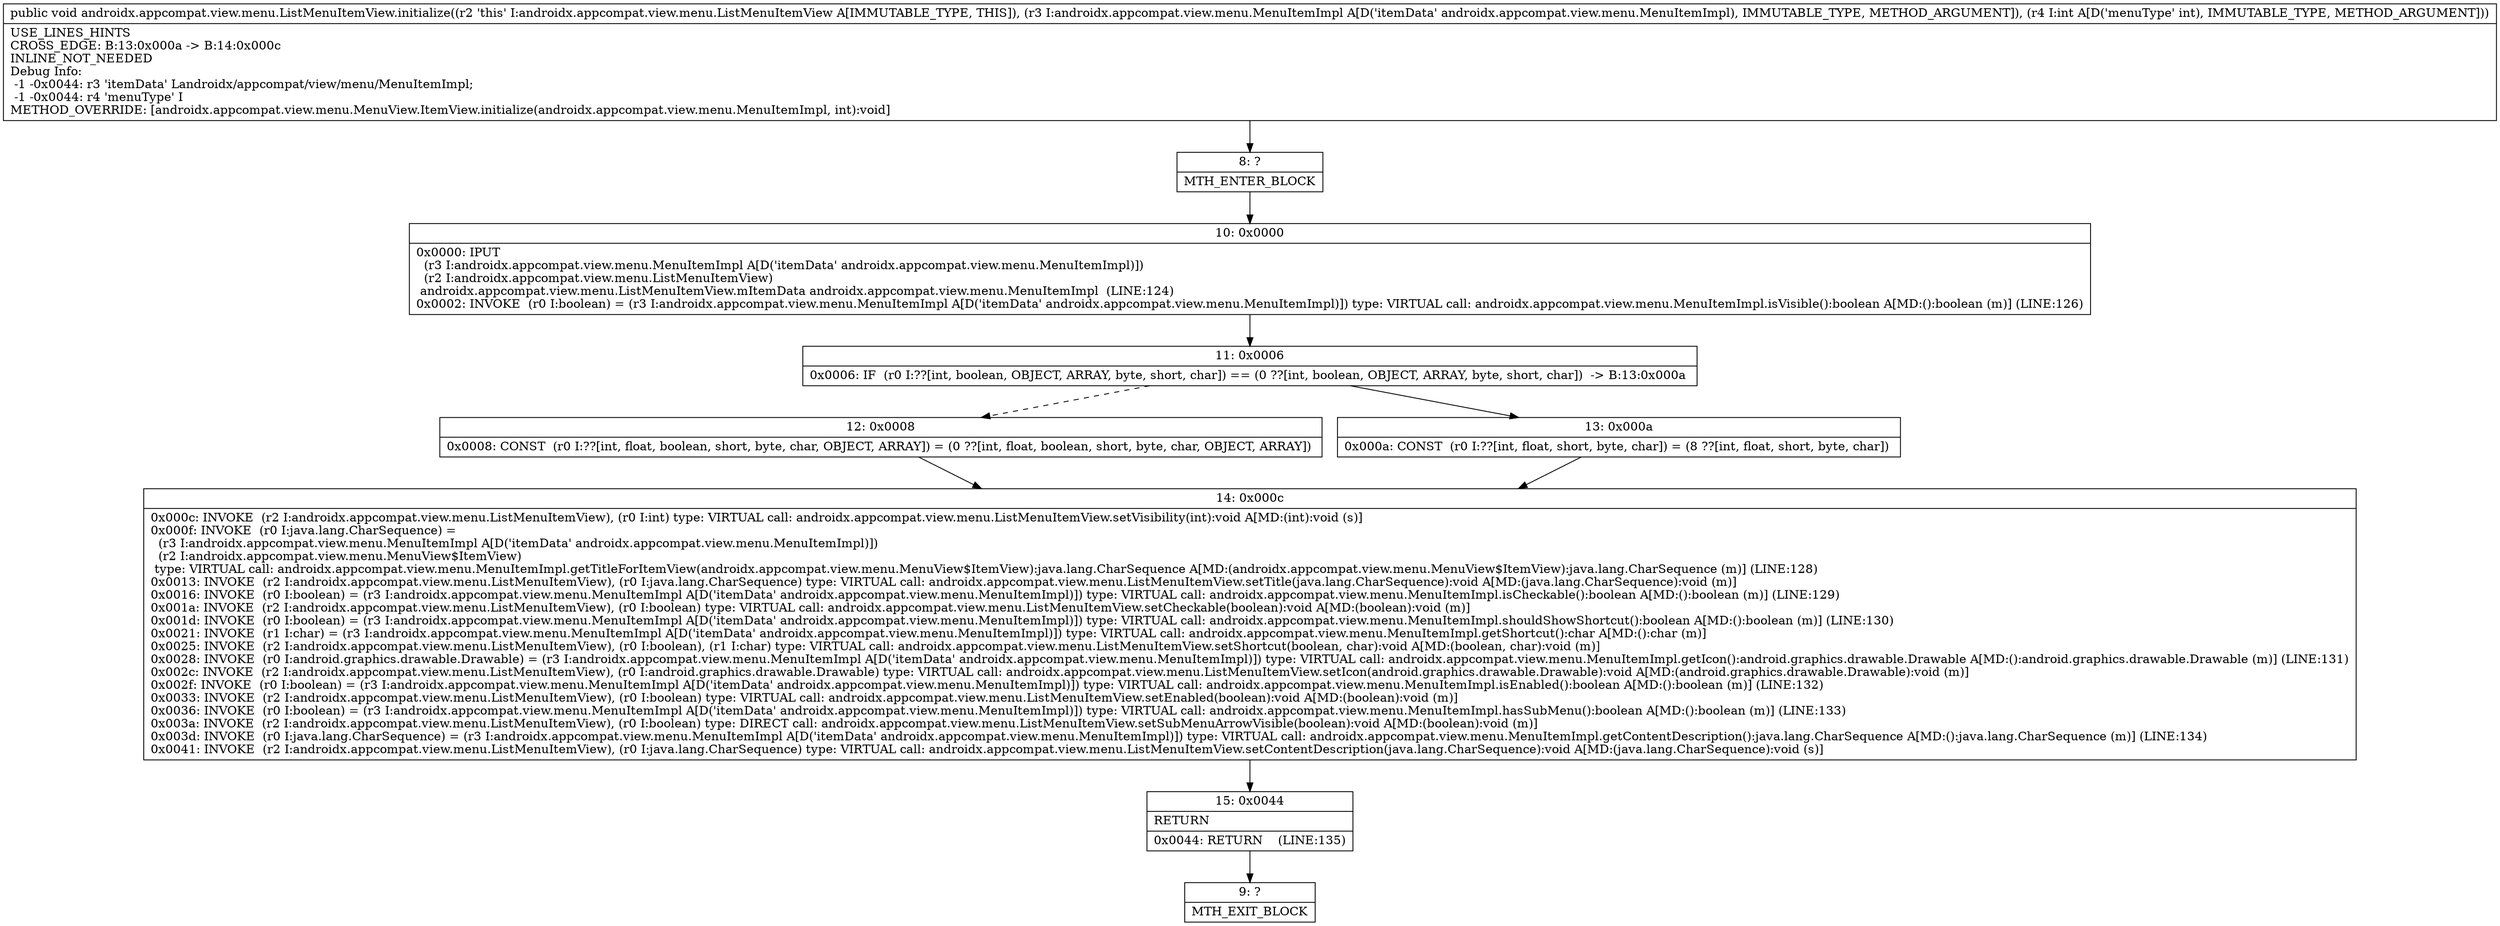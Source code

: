 digraph "CFG forandroidx.appcompat.view.menu.ListMenuItemView.initialize(Landroidx\/appcompat\/view\/menu\/MenuItemImpl;I)V" {
Node_8 [shape=record,label="{8\:\ ?|MTH_ENTER_BLOCK\l}"];
Node_10 [shape=record,label="{10\:\ 0x0000|0x0000: IPUT  \l  (r3 I:androidx.appcompat.view.menu.MenuItemImpl A[D('itemData' androidx.appcompat.view.menu.MenuItemImpl)])\l  (r2 I:androidx.appcompat.view.menu.ListMenuItemView)\l androidx.appcompat.view.menu.ListMenuItemView.mItemData androidx.appcompat.view.menu.MenuItemImpl  (LINE:124)\l0x0002: INVOKE  (r0 I:boolean) = (r3 I:androidx.appcompat.view.menu.MenuItemImpl A[D('itemData' androidx.appcompat.view.menu.MenuItemImpl)]) type: VIRTUAL call: androidx.appcompat.view.menu.MenuItemImpl.isVisible():boolean A[MD:():boolean (m)] (LINE:126)\l}"];
Node_11 [shape=record,label="{11\:\ 0x0006|0x0006: IF  (r0 I:??[int, boolean, OBJECT, ARRAY, byte, short, char]) == (0 ??[int, boolean, OBJECT, ARRAY, byte, short, char])  \-\> B:13:0x000a \l}"];
Node_12 [shape=record,label="{12\:\ 0x0008|0x0008: CONST  (r0 I:??[int, float, boolean, short, byte, char, OBJECT, ARRAY]) = (0 ??[int, float, boolean, short, byte, char, OBJECT, ARRAY]) \l}"];
Node_14 [shape=record,label="{14\:\ 0x000c|0x000c: INVOKE  (r2 I:androidx.appcompat.view.menu.ListMenuItemView), (r0 I:int) type: VIRTUAL call: androidx.appcompat.view.menu.ListMenuItemView.setVisibility(int):void A[MD:(int):void (s)]\l0x000f: INVOKE  (r0 I:java.lang.CharSequence) = \l  (r3 I:androidx.appcompat.view.menu.MenuItemImpl A[D('itemData' androidx.appcompat.view.menu.MenuItemImpl)])\l  (r2 I:androidx.appcompat.view.menu.MenuView$ItemView)\l type: VIRTUAL call: androidx.appcompat.view.menu.MenuItemImpl.getTitleForItemView(androidx.appcompat.view.menu.MenuView$ItemView):java.lang.CharSequence A[MD:(androidx.appcompat.view.menu.MenuView$ItemView):java.lang.CharSequence (m)] (LINE:128)\l0x0013: INVOKE  (r2 I:androidx.appcompat.view.menu.ListMenuItemView), (r0 I:java.lang.CharSequence) type: VIRTUAL call: androidx.appcompat.view.menu.ListMenuItemView.setTitle(java.lang.CharSequence):void A[MD:(java.lang.CharSequence):void (m)]\l0x0016: INVOKE  (r0 I:boolean) = (r3 I:androidx.appcompat.view.menu.MenuItemImpl A[D('itemData' androidx.appcompat.view.menu.MenuItemImpl)]) type: VIRTUAL call: androidx.appcompat.view.menu.MenuItemImpl.isCheckable():boolean A[MD:():boolean (m)] (LINE:129)\l0x001a: INVOKE  (r2 I:androidx.appcompat.view.menu.ListMenuItemView), (r0 I:boolean) type: VIRTUAL call: androidx.appcompat.view.menu.ListMenuItemView.setCheckable(boolean):void A[MD:(boolean):void (m)]\l0x001d: INVOKE  (r0 I:boolean) = (r3 I:androidx.appcompat.view.menu.MenuItemImpl A[D('itemData' androidx.appcompat.view.menu.MenuItemImpl)]) type: VIRTUAL call: androidx.appcompat.view.menu.MenuItemImpl.shouldShowShortcut():boolean A[MD:():boolean (m)] (LINE:130)\l0x0021: INVOKE  (r1 I:char) = (r3 I:androidx.appcompat.view.menu.MenuItemImpl A[D('itemData' androidx.appcompat.view.menu.MenuItemImpl)]) type: VIRTUAL call: androidx.appcompat.view.menu.MenuItemImpl.getShortcut():char A[MD:():char (m)]\l0x0025: INVOKE  (r2 I:androidx.appcompat.view.menu.ListMenuItemView), (r0 I:boolean), (r1 I:char) type: VIRTUAL call: androidx.appcompat.view.menu.ListMenuItemView.setShortcut(boolean, char):void A[MD:(boolean, char):void (m)]\l0x0028: INVOKE  (r0 I:android.graphics.drawable.Drawable) = (r3 I:androidx.appcompat.view.menu.MenuItemImpl A[D('itemData' androidx.appcompat.view.menu.MenuItemImpl)]) type: VIRTUAL call: androidx.appcompat.view.menu.MenuItemImpl.getIcon():android.graphics.drawable.Drawable A[MD:():android.graphics.drawable.Drawable (m)] (LINE:131)\l0x002c: INVOKE  (r2 I:androidx.appcompat.view.menu.ListMenuItemView), (r0 I:android.graphics.drawable.Drawable) type: VIRTUAL call: androidx.appcompat.view.menu.ListMenuItemView.setIcon(android.graphics.drawable.Drawable):void A[MD:(android.graphics.drawable.Drawable):void (m)]\l0x002f: INVOKE  (r0 I:boolean) = (r3 I:androidx.appcompat.view.menu.MenuItemImpl A[D('itemData' androidx.appcompat.view.menu.MenuItemImpl)]) type: VIRTUAL call: androidx.appcompat.view.menu.MenuItemImpl.isEnabled():boolean A[MD:():boolean (m)] (LINE:132)\l0x0033: INVOKE  (r2 I:androidx.appcompat.view.menu.ListMenuItemView), (r0 I:boolean) type: VIRTUAL call: androidx.appcompat.view.menu.ListMenuItemView.setEnabled(boolean):void A[MD:(boolean):void (m)]\l0x0036: INVOKE  (r0 I:boolean) = (r3 I:androidx.appcompat.view.menu.MenuItemImpl A[D('itemData' androidx.appcompat.view.menu.MenuItemImpl)]) type: VIRTUAL call: androidx.appcompat.view.menu.MenuItemImpl.hasSubMenu():boolean A[MD:():boolean (m)] (LINE:133)\l0x003a: INVOKE  (r2 I:androidx.appcompat.view.menu.ListMenuItemView), (r0 I:boolean) type: DIRECT call: androidx.appcompat.view.menu.ListMenuItemView.setSubMenuArrowVisible(boolean):void A[MD:(boolean):void (m)]\l0x003d: INVOKE  (r0 I:java.lang.CharSequence) = (r3 I:androidx.appcompat.view.menu.MenuItemImpl A[D('itemData' androidx.appcompat.view.menu.MenuItemImpl)]) type: VIRTUAL call: androidx.appcompat.view.menu.MenuItemImpl.getContentDescription():java.lang.CharSequence A[MD:():java.lang.CharSequence (m)] (LINE:134)\l0x0041: INVOKE  (r2 I:androidx.appcompat.view.menu.ListMenuItemView), (r0 I:java.lang.CharSequence) type: VIRTUAL call: androidx.appcompat.view.menu.ListMenuItemView.setContentDescription(java.lang.CharSequence):void A[MD:(java.lang.CharSequence):void (s)]\l}"];
Node_15 [shape=record,label="{15\:\ 0x0044|RETURN\l|0x0044: RETURN    (LINE:135)\l}"];
Node_9 [shape=record,label="{9\:\ ?|MTH_EXIT_BLOCK\l}"];
Node_13 [shape=record,label="{13\:\ 0x000a|0x000a: CONST  (r0 I:??[int, float, short, byte, char]) = (8 ??[int, float, short, byte, char]) \l}"];
MethodNode[shape=record,label="{public void androidx.appcompat.view.menu.ListMenuItemView.initialize((r2 'this' I:androidx.appcompat.view.menu.ListMenuItemView A[IMMUTABLE_TYPE, THIS]), (r3 I:androidx.appcompat.view.menu.MenuItemImpl A[D('itemData' androidx.appcompat.view.menu.MenuItemImpl), IMMUTABLE_TYPE, METHOD_ARGUMENT]), (r4 I:int A[D('menuType' int), IMMUTABLE_TYPE, METHOD_ARGUMENT]))  | USE_LINES_HINTS\lCROSS_EDGE: B:13:0x000a \-\> B:14:0x000c\lINLINE_NOT_NEEDED\lDebug Info:\l  \-1 \-0x0044: r3 'itemData' Landroidx\/appcompat\/view\/menu\/MenuItemImpl;\l  \-1 \-0x0044: r4 'menuType' I\lMETHOD_OVERRIDE: [androidx.appcompat.view.menu.MenuView.ItemView.initialize(androidx.appcompat.view.menu.MenuItemImpl, int):void]\l}"];
MethodNode -> Node_8;Node_8 -> Node_10;
Node_10 -> Node_11;
Node_11 -> Node_12[style=dashed];
Node_11 -> Node_13;
Node_12 -> Node_14;
Node_14 -> Node_15;
Node_15 -> Node_9;
Node_13 -> Node_14;
}

